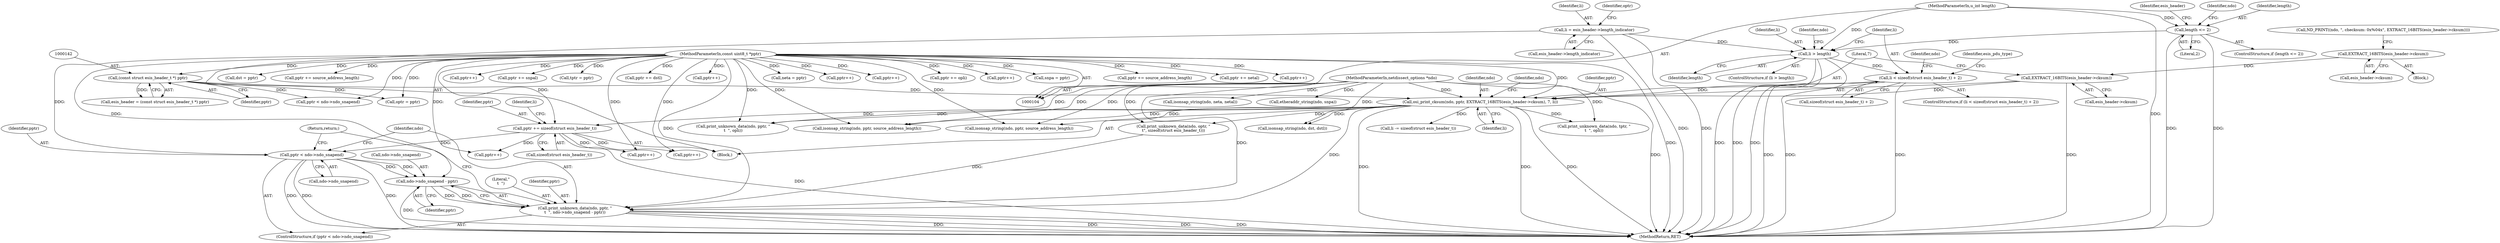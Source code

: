 digraph "0_tcpdump_c177cb3800a9a68d79b2812f0ffcb9479abd6eb8@pointer" {
"1000675" [label="(Call,pptr < ndo->ndo_snapend)"];
"1000342" [label="(Call,pptr += sizeof(struct esis_header_t))"];
"1000310" [label="(Call,osi_print_cksum(ndo, pptr, EXTRACT_16BITS(esis_header->cksum), 7, li))"];
"1000105" [label="(MethodParameterIn,netdissect_options *ndo)"];
"1000106" [label="(MethodParameterIn,const uint8_t *pptr)"];
"1000141" [label="(Call,(const struct esis_header_t *) pptr)"];
"1000313" [label="(Call,EXTRACT_16BITS(esis_header->cksum))"];
"1000306" [label="(Call,EXTRACT_16BITS(esis_header->cksum))"];
"1000202" [label="(Call,li < sizeof(struct esis_header_t) + 2)"];
"1000188" [label="(Call,li > length)"];
"1000147" [label="(Call,li = esis_header->length_indicator)"];
"1000125" [label="(Call,length <= 2)"];
"1000107" [label="(MethodParameterIn,u_int length)"];
"1000684" [label="(Call,ndo->ndo_snapend - pptr)"];
"1000680" [label="(Call,print_unknown_data(ndo, pptr, \"\n\t  \", ndo->ndo_snapend - pptr))"];
"1000125" [label="(Call,length <= 2)"];
"1000202" [label="(Call,li < sizeof(struct esis_header_t) + 2)"];
"1000598" [label="(Call,isonsap_string(ndo, pptr, source_address_length))"];
"1000143" [label="(Identifier,pptr)"];
"1000336" [label="(Call,print_unknown_data(ndo, optr, \"\n\t\", sizeof(struct esis_header_t)))"];
"1000187" [label="(ControlStructure,if (li > length))"];
"1000541" [label="(Call,pptr++)"];
"1000147" [label="(Call,li = esis_header->length_indicator)"];
"1000715" [label="(Call,pptr++)"];
"1000231" [label="(Identifier,esis_pdu_type)"];
"1000689" [label="(Return,return;)"];
"1000685" [label="(Call,ndo->ndo_snapend)"];
"1000676" [label="(Identifier,pptr)"];
"1000845" [label="(MethodReturn,RET)"];
"1000449" [label="(Call,snpa = pptr)"];
"1000203" [label="(Identifier,li)"];
"1000314" [label="(Call,esis_header->cksum)"];
"1000190" [label="(Identifier,length)"];
"1000140" [label="(Identifier,esis_header)"];
"1000318" [label="(Identifier,li)"];
"1000342" [label="(Call,pptr += sizeof(struct esis_header_t))"];
"1000312" [label="(Identifier,pptr)"];
"1000659" [label="(Call,pptr += source_address_length)"];
"1000106" [label="(MethodParameterIn,const uint8_t *pptr)"];
"1000189" [label="(Identifier,li)"];
"1000307" [label="(Call,esis_header->cksum)"];
"1000674" [label="(ControlStructure,if (pptr < ndo->ndo_snapend))"];
"1000494" [label="(Call,pptr += netal)"];
"1000518" [label="(Call,isonsap_string(ndo, neta, netal))"];
"1000346" [label="(Call,li -= sizeof(struct esis_header_t))"];
"1000152" [label="(Call,optr = pptr)"];
"1000410" [label="(Call,isonsap_string(ndo, dst, dstl))"];
"1000573" [label="(Call,pptr++)"];
"1000311" [label="(Identifier,ndo)"];
"1000194" [label="(Identifier,ndo)"];
"1000630" [label="(Call,pptr++)"];
"1000684" [label="(Call,ndo->ndo_snapend - pptr)"];
"1000344" [label="(Call,sizeof(struct esis_header_t))"];
"1000680" [label="(Call,print_unknown_data(ndo, pptr, \"\n\t  \", ndo->ndo_snapend - pptr))"];
"1000347" [label="(Identifier,li)"];
"1000107" [label="(MethodParameterIn,u_int length)"];
"1000396" [label="(Call,dst = pptr)"];
"1000343" [label="(Identifier,pptr)"];
"1000105" [label="(MethodParameterIn,netdissect_options *ndo)"];
"1000835" [label="(Call,print_unknown_data(ndo, pptr, \"\n\t  \", opli))"];
"1000304" [label="(Block,)"];
"1000131" [label="(Identifier,ndo)"];
"1000602" [label="(Call,pptr += source_address_length)"];
"1000682" [label="(Identifier,pptr)"];
"1000227" [label="(Call,pptr++)"];
"1000313" [label="(Call,EXTRACT_16BITS(esis_header->cksum))"];
"1000306" [label="(Call,EXTRACT_16BITS(esis_header->cksum))"];
"1000201" [label="(ControlStructure,if (li < sizeof(struct esis_header_t) + 2))"];
"1000204" [label="(Call,sizeof(struct esis_header_t) + 2)"];
"1000310" [label="(Call,osi_print_cksum(ndo, pptr, EXTRACT_16BITS(esis_header->cksum), 7, li))"];
"1000141" [label="(Call,(const struct esis_header_t *) pptr)"];
"1000452" [label="(Call,pptr += snpal)"];
"1000188" [label="(Call,li > length)"];
"1000378" [label="(Call,pptr++)"];
"1000148" [label="(Identifier,li)"];
"1000675" [label="(Call,pptr < ndo->ndo_snapend)"];
"1000823" [label="(Call,print_unknown_data(ndo, tptr, \"\n\t  \", opli))"];
"1000124" [label="(ControlStructure,if (length <= 2))"];
"1000740" [label="(Call,tptr = pptr)"];
"1000321" [label="(Identifier,ndo)"];
"1000399" [label="(Call,pptr += dstl)"];
"1000139" [label="(Call,esis_header = (const struct esis_header_t *) pptr)"];
"1000211" [label="(Identifier,ndo)"];
"1000475" [label="(Call,pptr++)"];
"1000655" [label="(Call,isonsap_string(ndo, pptr, source_address_length))"];
"1000216" [label="(Call,pptr < ndo->ndo_snapend)"];
"1000108" [label="(Block,)"];
"1000491" [label="(Call,neta = pptr)"];
"1000317" [label="(Literal,7)"];
"1000720" [label="(Call,pptr++)"];
"1000677" [label="(Call,ndo->ndo_snapend)"];
"1000126" [label="(Identifier,length)"];
"1000681" [label="(Identifier,ndo)"];
"1000153" [label="(Identifier,optr)"];
"1000301" [label="(Call,ND_PRINT((ndo, \", checksum: 0x%04x\", EXTRACT_16BITS(esis_header->cksum))))"];
"1000509" [label="(Call,etheraddr_string(ndo, snpa))"];
"1000683" [label="(Literal,\"\n\t  \")"];
"1000431" [label="(Call,pptr++)"];
"1000149" [label="(Call,esis_header->length_indicator)"];
"1000688" [label="(Identifier,pptr)"];
"1000127" [label="(Literal,2)"];
"1000840" [label="(Call,pptr += opli)"];
"1000675" -> "1000674"  [label="AST: "];
"1000675" -> "1000677"  [label="CFG: "];
"1000676" -> "1000675"  [label="AST: "];
"1000677" -> "1000675"  [label="AST: "];
"1000681" -> "1000675"  [label="CFG: "];
"1000689" -> "1000675"  [label="CFG: "];
"1000675" -> "1000845"  [label="DDG: "];
"1000675" -> "1000845"  [label="DDG: "];
"1000675" -> "1000845"  [label="DDG: "];
"1000342" -> "1000675"  [label="DDG: "];
"1000106" -> "1000675"  [label="DDG: "];
"1000675" -> "1000684"  [label="DDG: "];
"1000675" -> "1000684"  [label="DDG: "];
"1000342" -> "1000108"  [label="AST: "];
"1000342" -> "1000344"  [label="CFG: "];
"1000343" -> "1000342"  [label="AST: "];
"1000344" -> "1000342"  [label="AST: "];
"1000347" -> "1000342"  [label="CFG: "];
"1000342" -> "1000845"  [label="DDG: "];
"1000310" -> "1000342"  [label="DDG: "];
"1000106" -> "1000342"  [label="DDG: "];
"1000342" -> "1000378"  [label="DDG: "];
"1000342" -> "1000541"  [label="DDG: "];
"1000342" -> "1000630"  [label="DDG: "];
"1000310" -> "1000108"  [label="AST: "];
"1000310" -> "1000318"  [label="CFG: "];
"1000311" -> "1000310"  [label="AST: "];
"1000312" -> "1000310"  [label="AST: "];
"1000313" -> "1000310"  [label="AST: "];
"1000317" -> "1000310"  [label="AST: "];
"1000318" -> "1000310"  [label="AST: "];
"1000321" -> "1000310"  [label="CFG: "];
"1000310" -> "1000845"  [label="DDG: "];
"1000310" -> "1000845"  [label="DDG: "];
"1000310" -> "1000845"  [label="DDG: "];
"1000105" -> "1000310"  [label="DDG: "];
"1000106" -> "1000310"  [label="DDG: "];
"1000141" -> "1000310"  [label="DDG: "];
"1000313" -> "1000310"  [label="DDG: "];
"1000202" -> "1000310"  [label="DDG: "];
"1000310" -> "1000336"  [label="DDG: "];
"1000310" -> "1000346"  [label="DDG: "];
"1000310" -> "1000410"  [label="DDG: "];
"1000310" -> "1000598"  [label="DDG: "];
"1000310" -> "1000655"  [label="DDG: "];
"1000310" -> "1000680"  [label="DDG: "];
"1000310" -> "1000823"  [label="DDG: "];
"1000310" -> "1000835"  [label="DDG: "];
"1000105" -> "1000104"  [label="AST: "];
"1000105" -> "1000845"  [label="DDG: "];
"1000105" -> "1000336"  [label="DDG: "];
"1000105" -> "1000410"  [label="DDG: "];
"1000105" -> "1000509"  [label="DDG: "];
"1000105" -> "1000518"  [label="DDG: "];
"1000105" -> "1000598"  [label="DDG: "];
"1000105" -> "1000655"  [label="DDG: "];
"1000105" -> "1000680"  [label="DDG: "];
"1000105" -> "1000823"  [label="DDG: "];
"1000105" -> "1000835"  [label="DDG: "];
"1000106" -> "1000104"  [label="AST: "];
"1000106" -> "1000845"  [label="DDG: "];
"1000106" -> "1000141"  [label="DDG: "];
"1000106" -> "1000152"  [label="DDG: "];
"1000106" -> "1000216"  [label="DDG: "];
"1000106" -> "1000227"  [label="DDG: "];
"1000106" -> "1000378"  [label="DDG: "];
"1000106" -> "1000396"  [label="DDG: "];
"1000106" -> "1000399"  [label="DDG: "];
"1000106" -> "1000431"  [label="DDG: "];
"1000106" -> "1000449"  [label="DDG: "];
"1000106" -> "1000452"  [label="DDG: "];
"1000106" -> "1000475"  [label="DDG: "];
"1000106" -> "1000491"  [label="DDG: "];
"1000106" -> "1000494"  [label="DDG: "];
"1000106" -> "1000541"  [label="DDG: "];
"1000106" -> "1000573"  [label="DDG: "];
"1000106" -> "1000598"  [label="DDG: "];
"1000106" -> "1000602"  [label="DDG: "];
"1000106" -> "1000630"  [label="DDG: "];
"1000106" -> "1000655"  [label="DDG: "];
"1000106" -> "1000659"  [label="DDG: "];
"1000106" -> "1000680"  [label="DDG: "];
"1000106" -> "1000684"  [label="DDG: "];
"1000106" -> "1000715"  [label="DDG: "];
"1000106" -> "1000720"  [label="DDG: "];
"1000106" -> "1000740"  [label="DDG: "];
"1000106" -> "1000835"  [label="DDG: "];
"1000106" -> "1000840"  [label="DDG: "];
"1000141" -> "1000139"  [label="AST: "];
"1000141" -> "1000143"  [label="CFG: "];
"1000142" -> "1000141"  [label="AST: "];
"1000143" -> "1000141"  [label="AST: "];
"1000139" -> "1000141"  [label="CFG: "];
"1000141" -> "1000139"  [label="DDG: "];
"1000141" -> "1000152"  [label="DDG: "];
"1000141" -> "1000216"  [label="DDG: "];
"1000313" -> "1000314"  [label="CFG: "];
"1000314" -> "1000313"  [label="AST: "];
"1000317" -> "1000313"  [label="CFG: "];
"1000313" -> "1000845"  [label="DDG: "];
"1000306" -> "1000313"  [label="DDG: "];
"1000306" -> "1000304"  [label="AST: "];
"1000306" -> "1000307"  [label="CFG: "];
"1000307" -> "1000306"  [label="AST: "];
"1000301" -> "1000306"  [label="CFG: "];
"1000202" -> "1000201"  [label="AST: "];
"1000202" -> "1000204"  [label="CFG: "];
"1000203" -> "1000202"  [label="AST: "];
"1000204" -> "1000202"  [label="AST: "];
"1000211" -> "1000202"  [label="CFG: "];
"1000231" -> "1000202"  [label="CFG: "];
"1000202" -> "1000845"  [label="DDG: "];
"1000202" -> "1000845"  [label="DDG: "];
"1000202" -> "1000845"  [label="DDG: "];
"1000188" -> "1000202"  [label="DDG: "];
"1000188" -> "1000187"  [label="AST: "];
"1000188" -> "1000190"  [label="CFG: "];
"1000189" -> "1000188"  [label="AST: "];
"1000190" -> "1000188"  [label="AST: "];
"1000194" -> "1000188"  [label="CFG: "];
"1000203" -> "1000188"  [label="CFG: "];
"1000188" -> "1000845"  [label="DDG: "];
"1000188" -> "1000845"  [label="DDG: "];
"1000188" -> "1000845"  [label="DDG: "];
"1000147" -> "1000188"  [label="DDG: "];
"1000125" -> "1000188"  [label="DDG: "];
"1000107" -> "1000188"  [label="DDG: "];
"1000147" -> "1000108"  [label="AST: "];
"1000147" -> "1000149"  [label="CFG: "];
"1000148" -> "1000147"  [label="AST: "];
"1000149" -> "1000147"  [label="AST: "];
"1000153" -> "1000147"  [label="CFG: "];
"1000147" -> "1000845"  [label="DDG: "];
"1000147" -> "1000845"  [label="DDG: "];
"1000125" -> "1000124"  [label="AST: "];
"1000125" -> "1000127"  [label="CFG: "];
"1000126" -> "1000125"  [label="AST: "];
"1000127" -> "1000125"  [label="AST: "];
"1000131" -> "1000125"  [label="CFG: "];
"1000140" -> "1000125"  [label="CFG: "];
"1000125" -> "1000845"  [label="DDG: "];
"1000125" -> "1000845"  [label="DDG: "];
"1000107" -> "1000125"  [label="DDG: "];
"1000107" -> "1000104"  [label="AST: "];
"1000107" -> "1000845"  [label="DDG: "];
"1000684" -> "1000680"  [label="AST: "];
"1000684" -> "1000688"  [label="CFG: "];
"1000685" -> "1000684"  [label="AST: "];
"1000688" -> "1000684"  [label="AST: "];
"1000680" -> "1000684"  [label="CFG: "];
"1000684" -> "1000845"  [label="DDG: "];
"1000684" -> "1000680"  [label="DDG: "];
"1000684" -> "1000680"  [label="DDG: "];
"1000680" -> "1000674"  [label="AST: "];
"1000681" -> "1000680"  [label="AST: "];
"1000682" -> "1000680"  [label="AST: "];
"1000683" -> "1000680"  [label="AST: "];
"1000689" -> "1000680"  [label="CFG: "];
"1000680" -> "1000845"  [label="DDG: "];
"1000680" -> "1000845"  [label="DDG: "];
"1000680" -> "1000845"  [label="DDG: "];
"1000680" -> "1000845"  [label="DDG: "];
"1000336" -> "1000680"  [label="DDG: "];
}
